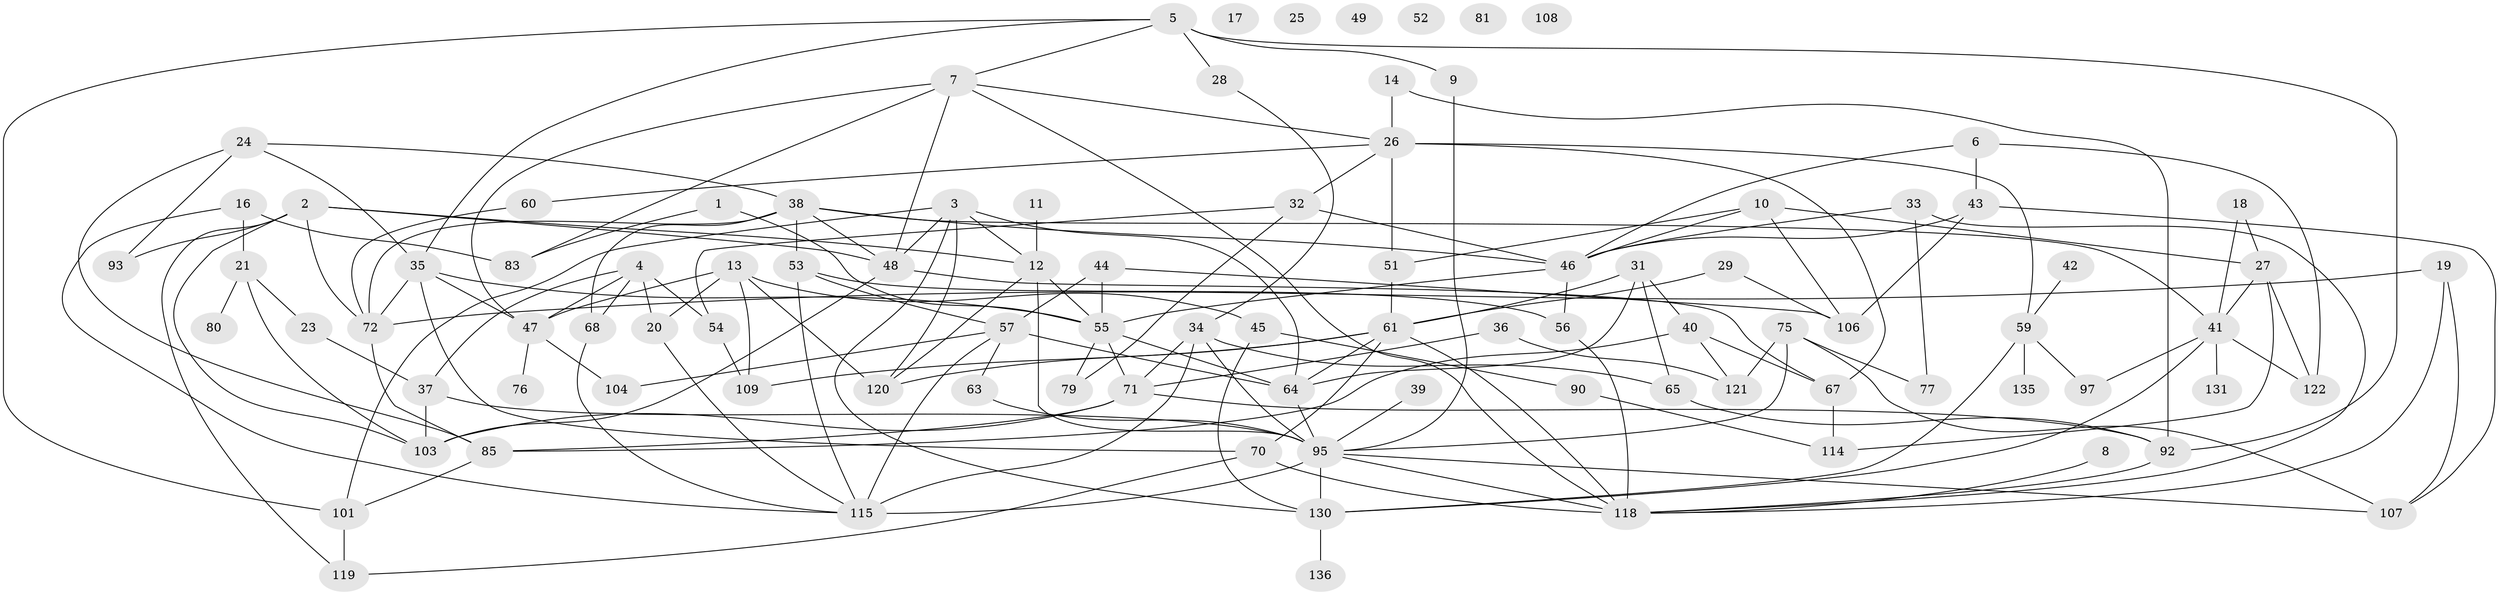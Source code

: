 // Generated by graph-tools (version 1.1) at 2025/23/03/03/25 07:23:27]
// undirected, 95 vertices, 175 edges
graph export_dot {
graph [start="1"]
  node [color=gray90,style=filled];
  1;
  2 [super="+98"];
  3 [super="+22"];
  4 [super="+137"];
  5 [super="+125"];
  6;
  7 [super="+15"];
  8;
  9;
  10 [super="+91"];
  11;
  12 [super="+74"];
  13 [super="+99"];
  14;
  16;
  17;
  18;
  19;
  20 [super="+123"];
  21 [super="+78"];
  23;
  24;
  25;
  26 [super="+50"];
  27 [super="+30"];
  28;
  29 [super="+86"];
  31;
  32;
  33;
  34 [super="+73"];
  35;
  36;
  37 [super="+69"];
  38 [super="+87"];
  39;
  40;
  41 [super="+105"];
  42;
  43 [super="+84"];
  44;
  45 [super="+82"];
  46 [super="+134"];
  47 [super="+94"];
  48 [super="+113"];
  49 [super="+58"];
  51 [super="+66"];
  52;
  53;
  54 [super="+100"];
  55 [super="+128"];
  56;
  57 [super="+62"];
  59 [super="+116"];
  60 [super="+89"];
  61 [super="+127"];
  63;
  64 [super="+111"];
  65;
  67;
  68;
  70 [super="+96"];
  71 [super="+102"];
  72 [super="+133"];
  75 [super="+110"];
  76;
  77;
  79;
  80;
  81;
  83;
  85 [super="+88"];
  90;
  92;
  93;
  95 [super="+112"];
  97;
  101 [super="+129"];
  103 [super="+124"];
  104;
  106;
  107 [super="+117"];
  108;
  109;
  114;
  115 [super="+126"];
  118 [super="+132"];
  119;
  120;
  121;
  122;
  130;
  131;
  135;
  136;
  1 -- 55;
  1 -- 83;
  2 -- 93;
  2 -- 119;
  2 -- 12;
  2 -- 103;
  2 -- 48;
  2 -- 72;
  3 -- 64;
  3 -- 120;
  3 -- 130;
  3 -- 12;
  3 -- 101;
  3 -- 48;
  4 -- 68;
  4 -- 20;
  4 -- 47;
  4 -- 54;
  4 -- 37;
  5 -- 9;
  5 -- 101;
  5 -- 35;
  5 -- 28;
  5 -- 92;
  5 -- 7;
  6 -- 122;
  6 -- 46;
  6 -- 43;
  7 -- 83;
  7 -- 118;
  7 -- 48;
  7 -- 26;
  7 -- 47;
  8 -- 118;
  9 -- 95;
  10 -- 51;
  10 -- 106;
  10 -- 27;
  10 -- 46;
  11 -- 12;
  12 -- 95;
  12 -- 120;
  12 -- 55 [weight=2];
  13 -- 45;
  13 -- 109;
  13 -- 120;
  13 -- 20;
  13 -- 47;
  14 -- 92;
  14 -- 26;
  16 -- 21;
  16 -- 83;
  16 -- 115;
  18 -- 41;
  18 -- 27;
  19 -- 72;
  19 -- 107;
  19 -- 118;
  20 -- 115;
  21 -- 80 [weight=2];
  21 -- 103;
  21 -- 23;
  23 -- 37;
  24 -- 35;
  24 -- 85;
  24 -- 93;
  24 -- 38;
  26 -- 32;
  26 -- 59;
  26 -- 67;
  26 -- 51;
  26 -- 60;
  27 -- 114;
  27 -- 122;
  27 -- 41;
  28 -- 34;
  29 -- 106;
  29 -- 61;
  31 -- 40;
  31 -- 61;
  31 -- 65;
  31 -- 64;
  32 -- 79;
  32 -- 46;
  32 -- 54;
  33 -- 77;
  33 -- 46;
  33 -- 118;
  34 -- 115;
  34 -- 65;
  34 -- 95;
  34 -- 71;
  35 -- 47;
  35 -- 55;
  35 -- 70;
  35 -- 72;
  36 -- 71;
  36 -- 121;
  37 -- 95;
  37 -- 103;
  38 -- 48;
  38 -- 53;
  38 -- 46;
  38 -- 68;
  38 -- 72;
  38 -- 41;
  39 -- 95;
  40 -- 67;
  40 -- 121;
  40 -- 85;
  41 -- 97;
  41 -- 130;
  41 -- 131;
  41 -- 122;
  42 -- 59;
  43 -- 106;
  43 -- 46;
  43 -- 107;
  44 -- 55;
  44 -- 106;
  44 -- 57;
  45 -- 130;
  45 -- 90;
  46 -- 56;
  46 -- 55;
  47 -- 104;
  47 -- 76;
  48 -- 67;
  48 -- 103;
  51 -- 61;
  53 -- 56;
  53 -- 57;
  53 -- 115;
  54 -- 109;
  55 -- 71;
  55 -- 64;
  55 -- 79;
  56 -- 118;
  57 -- 64;
  57 -- 104;
  57 -- 115 [weight=2];
  57 -- 63;
  59 -- 130;
  59 -- 135;
  59 -- 97;
  60 -- 72;
  61 -- 109;
  61 -- 64;
  61 -- 70;
  61 -- 120;
  61 -- 118;
  63 -- 95;
  64 -- 95;
  65 -- 92;
  67 -- 114;
  68 -- 115;
  70 -- 118;
  70 -- 119;
  71 -- 92;
  71 -- 85;
  71 -- 103;
  72 -- 85;
  75 -- 77;
  75 -- 107;
  75 -- 121;
  75 -- 95;
  85 -- 101;
  90 -- 114;
  92 -- 118;
  95 -- 118;
  95 -- 130;
  95 -- 115;
  95 -- 107;
  101 -- 119;
  130 -- 136;
}
